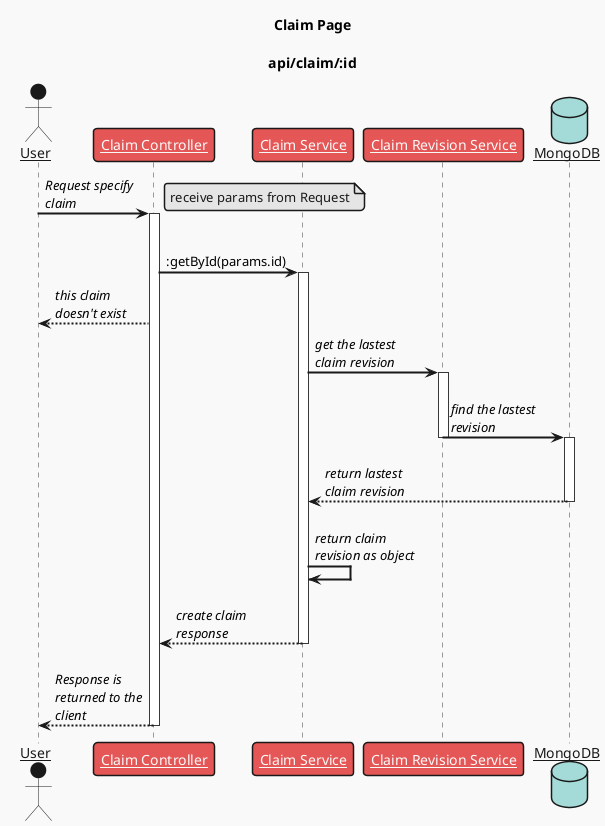 @startuml getClaimById
skinparam sequenceArrowThickness 2
skinparam roundcorner 20
skinparam maxmessagesize 100
skinparam sequenceParticipant underline

!theme mars
title Claim Page\n\napi/claim/:id

actor User
participant "Claim Controller" as A
participant "Claim Service" as B
participant "Claim Revision Service" as C
database "MongoDB" as D

User -> A ++: //Request specify claim//

note right
  receive params from Request
end note

alt
  A -> B ++: :getById(params.id)
else
  A --> User: //this claim doesn't exist//

B -> C ++: //get the lastest claim revision//
||15||
C -> D --++: //find the lastest revision//
||15||
D --> B --: //return lastest claim revision//
||15||
B -> B: //return claim revision as object//
||15||
B --> A --: //create claim response//
||15||
A --> User --: //Response is returned to the client//
@enduml
